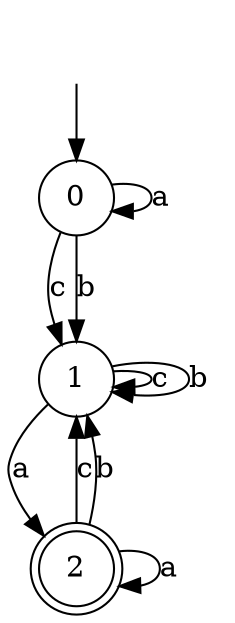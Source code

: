 digraph g {
__start [label=""shape=none]
	0[shape="circle" label="0"]
	1[shape="circle" label="1"]
	2[shape="doublecircle" label="2"]
__start -> 0
	0->1 [label="c"]
	0->0 [label="a"]
	0->1 [label="b"]
	1->1 [label="c"]
	1->2 [label="a"]
	1->1 [label="b"]
	2->1 [label="c"]
	2->2 [label="a"]
	2->1 [label="b"]
}